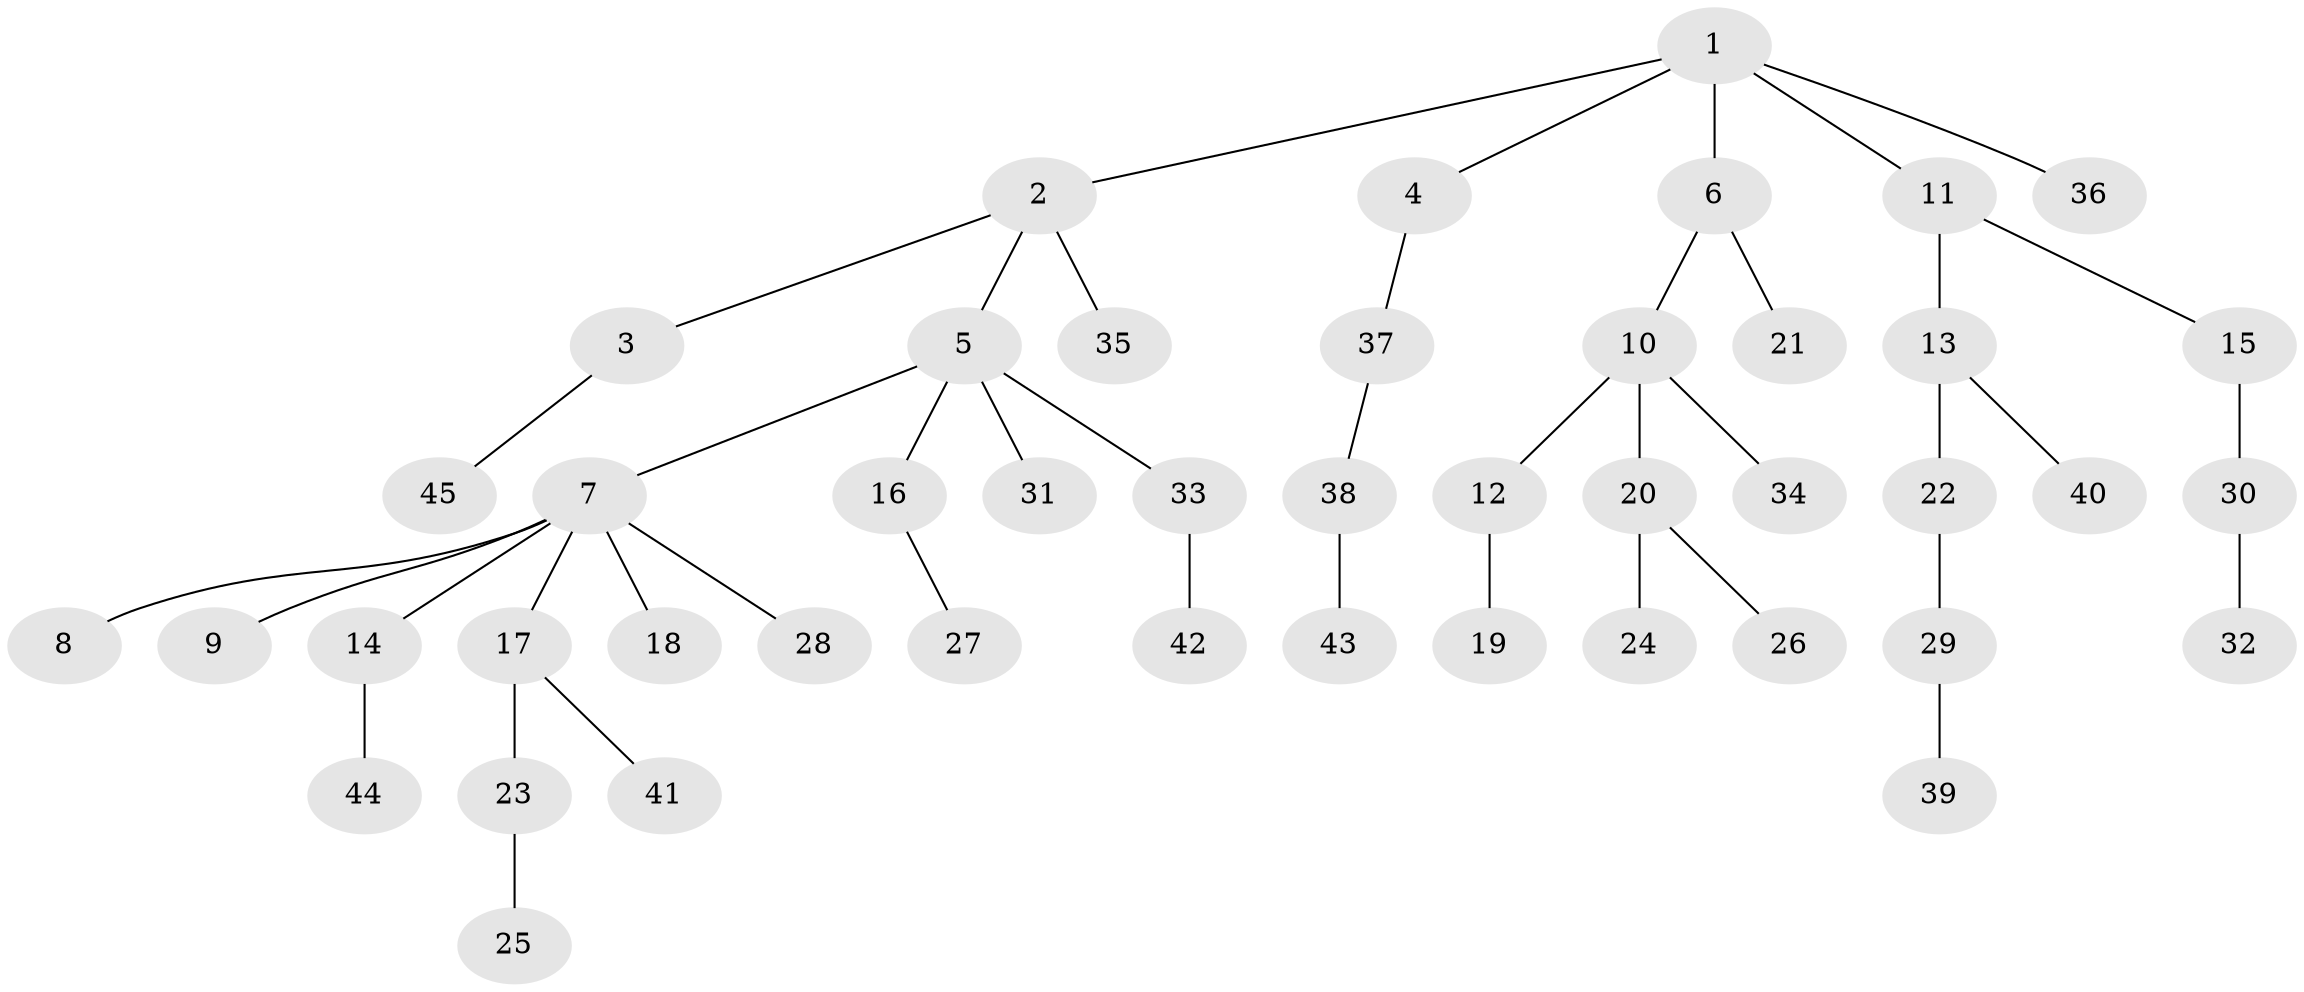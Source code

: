 // original degree distribution, {1: 0.5172413793103449, 6: 0.022988505747126436, 5: 0.034482758620689655, 2: 0.26436781609195403, 3: 0.10344827586206896, 4: 0.034482758620689655, 8: 0.011494252873563218, 7: 0.011494252873563218}
// Generated by graph-tools (version 1.1) at 2025/36/03/09/25 02:36:43]
// undirected, 45 vertices, 44 edges
graph export_dot {
graph [start="1"]
  node [color=gray90,style=filled];
  1;
  2;
  3;
  4;
  5;
  6;
  7;
  8;
  9;
  10;
  11;
  12;
  13;
  14;
  15;
  16;
  17;
  18;
  19;
  20;
  21;
  22;
  23;
  24;
  25;
  26;
  27;
  28;
  29;
  30;
  31;
  32;
  33;
  34;
  35;
  36;
  37;
  38;
  39;
  40;
  41;
  42;
  43;
  44;
  45;
  1 -- 2 [weight=1.0];
  1 -- 4 [weight=1.0];
  1 -- 6 [weight=1.0];
  1 -- 11 [weight=1.0];
  1 -- 36 [weight=1.0];
  2 -- 3 [weight=1.0];
  2 -- 5 [weight=1.0];
  2 -- 35 [weight=1.0];
  3 -- 45 [weight=1.0];
  4 -- 37 [weight=1.0];
  5 -- 7 [weight=1.0];
  5 -- 16 [weight=1.0];
  5 -- 31 [weight=1.0];
  5 -- 33 [weight=1.0];
  6 -- 10 [weight=1.0];
  6 -- 21 [weight=1.0];
  7 -- 8 [weight=1.0];
  7 -- 9 [weight=1.0];
  7 -- 14 [weight=1.0];
  7 -- 17 [weight=1.0];
  7 -- 18 [weight=1.0];
  7 -- 28 [weight=1.0];
  10 -- 12 [weight=1.0];
  10 -- 20 [weight=1.0];
  10 -- 34 [weight=1.0];
  11 -- 13 [weight=4.0];
  11 -- 15 [weight=1.0];
  12 -- 19 [weight=1.0];
  13 -- 22 [weight=1.0];
  13 -- 40 [weight=1.0];
  14 -- 44 [weight=1.0];
  15 -- 30 [weight=2.0];
  16 -- 27 [weight=2.0];
  17 -- 23 [weight=3.0];
  17 -- 41 [weight=1.0];
  20 -- 24 [weight=1.0];
  20 -- 26 [weight=1.0];
  22 -- 29 [weight=1.0];
  23 -- 25 [weight=1.0];
  29 -- 39 [weight=2.0];
  30 -- 32 [weight=1.0];
  33 -- 42 [weight=1.0];
  37 -- 38 [weight=1.0];
  38 -- 43 [weight=2.0];
}
